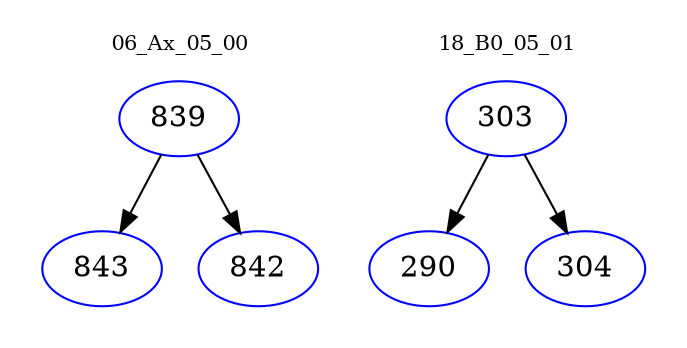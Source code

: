 digraph{
subgraph cluster_0 {
color = white
label = "06_Ax_05_00";
fontsize=10;
T0_839 [label="839", color="blue"]
T0_839 -> T0_843 [color="black"]
T0_843 [label="843", color="blue"]
T0_839 -> T0_842 [color="black"]
T0_842 [label="842", color="blue"]
}
subgraph cluster_1 {
color = white
label = "18_B0_05_01";
fontsize=10;
T1_303 [label="303", color="blue"]
T1_303 -> T1_290 [color="black"]
T1_290 [label="290", color="blue"]
T1_303 -> T1_304 [color="black"]
T1_304 [label="304", color="blue"]
}
}
